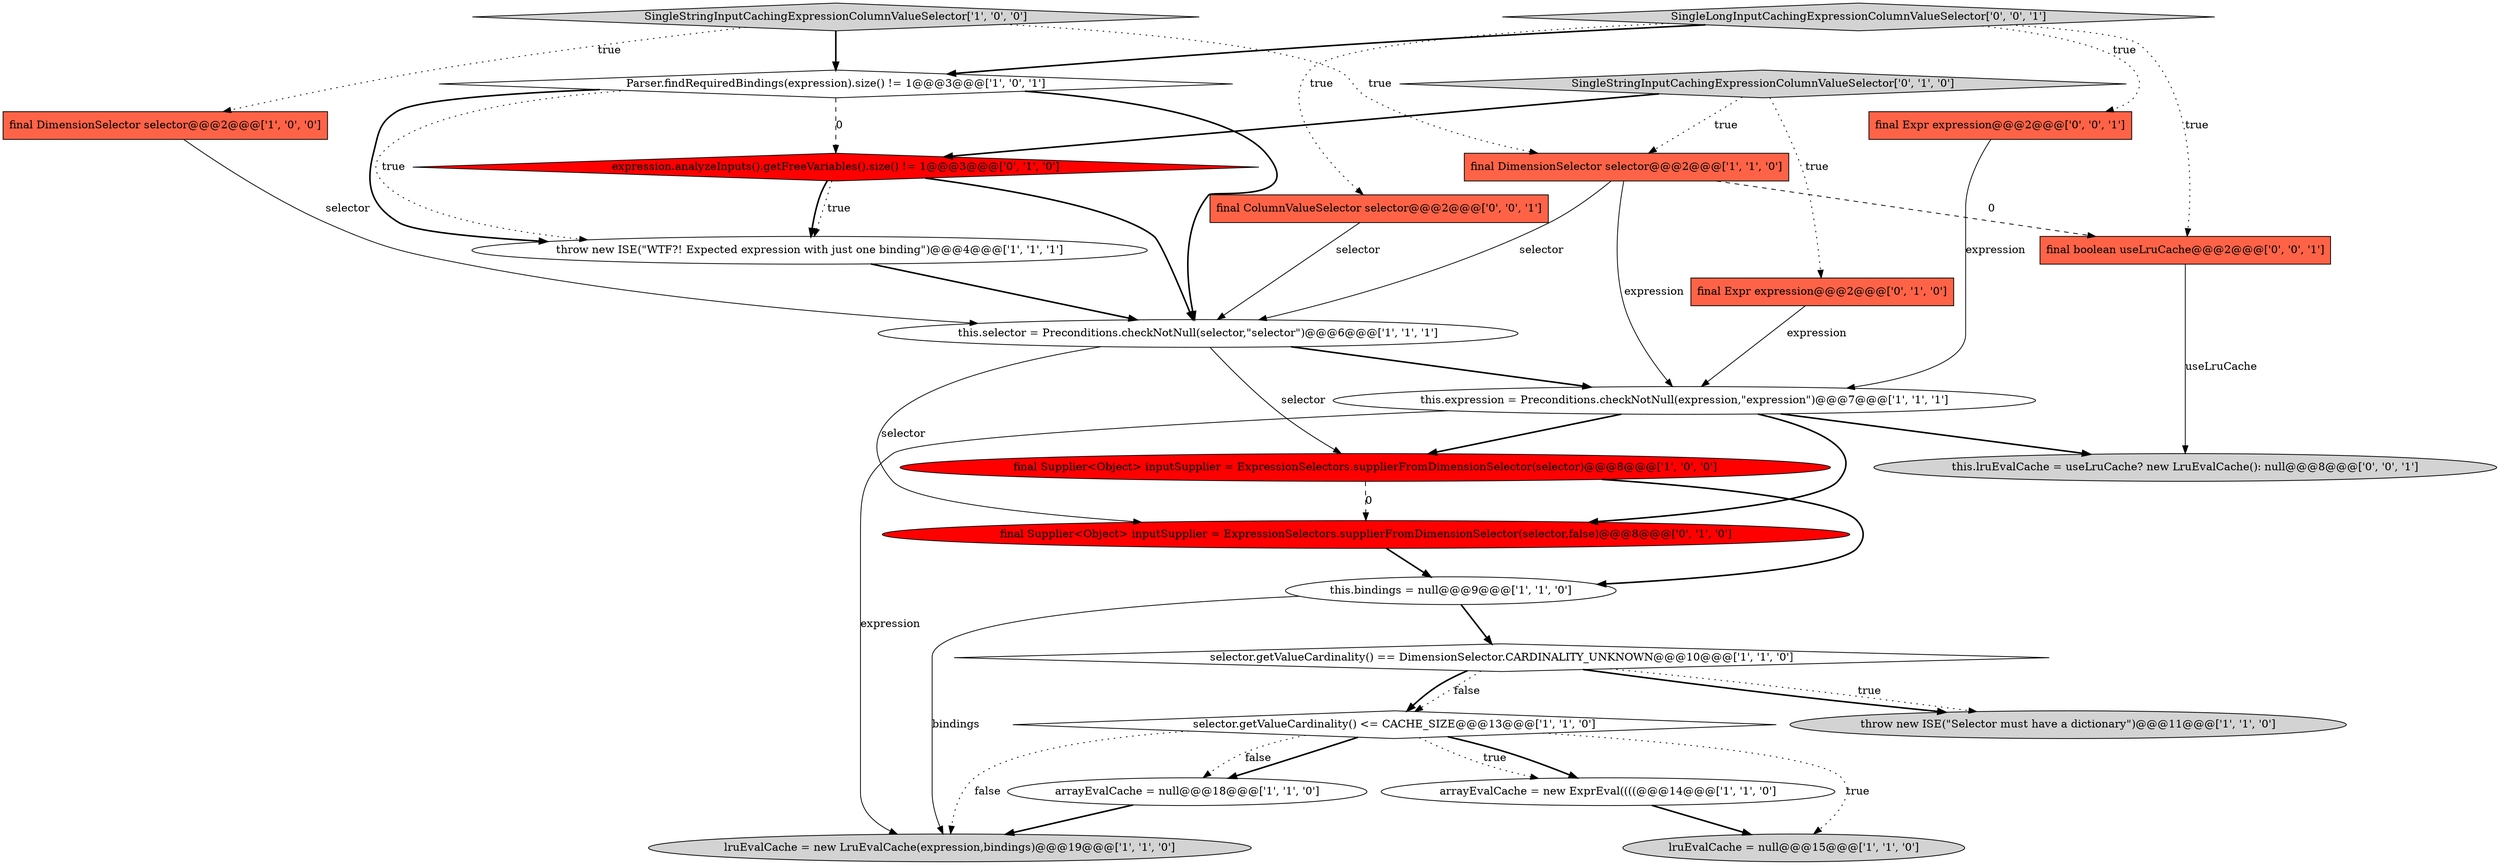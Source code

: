digraph {
23 [style = filled, label = "final Expr expression@@@2@@@['0', '0', '1']", fillcolor = tomato, shape = box image = "AAA0AAABBB3BBB"];
12 [style = filled, label = "this.expression = Preconditions.checkNotNull(expression,\"expression\")@@@7@@@['1', '1', '1']", fillcolor = white, shape = ellipse image = "AAA0AAABBB1BBB"];
21 [style = filled, label = "this.lruEvalCache = useLruCache? new LruEvalCache(): null@@@8@@@['0', '0', '1']", fillcolor = lightgray, shape = ellipse image = "AAA0AAABBB3BBB"];
13 [style = filled, label = "this.bindings = null@@@9@@@['1', '1', '0']", fillcolor = white, shape = ellipse image = "AAA0AAABBB1BBB"];
24 [style = filled, label = "final boolean useLruCache@@@2@@@['0', '0', '1']", fillcolor = tomato, shape = box image = "AAA0AAABBB3BBB"];
11 [style = filled, label = "lruEvalCache = new LruEvalCache(expression,bindings)@@@19@@@['1', '1', '0']", fillcolor = lightgray, shape = ellipse image = "AAA0AAABBB1BBB"];
9 [style = filled, label = "Parser.findRequiredBindings(expression).size() != 1@@@3@@@['1', '0', '1']", fillcolor = white, shape = diamond image = "AAA0AAABBB1BBB"];
15 [style = filled, label = "final DimensionSelector selector@@@2@@@['1', '1', '0']", fillcolor = tomato, shape = box image = "AAA0AAABBB1BBB"];
1 [style = filled, label = "throw new ISE(\"WTF?! Expected expression with just one binding\")@@@4@@@['1', '1', '1']", fillcolor = white, shape = ellipse image = "AAA0AAABBB1BBB"];
18 [style = filled, label = "SingleStringInputCachingExpressionColumnValueSelector['0', '1', '0']", fillcolor = lightgray, shape = diamond image = "AAA0AAABBB2BBB"];
20 [style = filled, label = "final ColumnValueSelector selector@@@2@@@['0', '0', '1']", fillcolor = tomato, shape = box image = "AAA0AAABBB3BBB"];
0 [style = filled, label = "final DimensionSelector selector@@@2@@@['1', '0', '0']", fillcolor = tomato, shape = box image = "AAA0AAABBB1BBB"];
16 [style = filled, label = "final Expr expression@@@2@@@['0', '1', '0']", fillcolor = tomato, shape = box image = "AAA0AAABBB2BBB"];
7 [style = filled, label = "selector.getValueCardinality() <= CACHE_SIZE@@@13@@@['1', '1', '0']", fillcolor = white, shape = diamond image = "AAA0AAABBB1BBB"];
22 [style = filled, label = "SingleLongInputCachingExpressionColumnValueSelector['0', '0', '1']", fillcolor = lightgray, shape = diamond image = "AAA0AAABBB3BBB"];
14 [style = filled, label = "final Supplier<Object> inputSupplier = ExpressionSelectors.supplierFromDimensionSelector(selector)@@@8@@@['1', '0', '0']", fillcolor = red, shape = ellipse image = "AAA1AAABBB1BBB"];
8 [style = filled, label = "arrayEvalCache = null@@@18@@@['1', '1', '0']", fillcolor = white, shape = ellipse image = "AAA0AAABBB1BBB"];
5 [style = filled, label = "throw new ISE(\"Selector must have a dictionary\")@@@11@@@['1', '1', '0']", fillcolor = lightgray, shape = ellipse image = "AAA0AAABBB1BBB"];
2 [style = filled, label = "arrayEvalCache = new ExprEval((((@@@14@@@['1', '1', '0']", fillcolor = white, shape = ellipse image = "AAA0AAABBB1BBB"];
10 [style = filled, label = "this.selector = Preconditions.checkNotNull(selector,\"selector\")@@@6@@@['1', '1', '1']", fillcolor = white, shape = ellipse image = "AAA0AAABBB1BBB"];
17 [style = filled, label = "expression.analyzeInputs().getFreeVariables().size() != 1@@@3@@@['0', '1', '0']", fillcolor = red, shape = diamond image = "AAA1AAABBB2BBB"];
6 [style = filled, label = "selector.getValueCardinality() == DimensionSelector.CARDINALITY_UNKNOWN@@@10@@@['1', '1', '0']", fillcolor = white, shape = diamond image = "AAA0AAABBB1BBB"];
19 [style = filled, label = "final Supplier<Object> inputSupplier = ExpressionSelectors.supplierFromDimensionSelector(selector,false)@@@8@@@['0', '1', '0']", fillcolor = red, shape = ellipse image = "AAA1AAABBB2BBB"];
4 [style = filled, label = "SingleStringInputCachingExpressionColumnValueSelector['1', '0', '0']", fillcolor = lightgray, shape = diamond image = "AAA0AAABBB1BBB"];
3 [style = filled, label = "lruEvalCache = null@@@15@@@['1', '1', '0']", fillcolor = lightgray, shape = ellipse image = "AAA0AAABBB1BBB"];
4->9 [style = bold, label=""];
7->2 [style = dotted, label="true"];
17->10 [style = bold, label=""];
22->23 [style = dotted, label="true"];
17->1 [style = bold, label=""];
18->16 [style = dotted, label="true"];
16->12 [style = solid, label="expression"];
12->21 [style = bold, label=""];
17->1 [style = dotted, label="true"];
2->3 [style = bold, label=""];
4->0 [style = dotted, label="true"];
22->9 [style = bold, label=""];
23->12 [style = solid, label="expression"];
15->24 [style = dashed, label="0"];
18->15 [style = dotted, label="true"];
18->17 [style = bold, label=""];
10->14 [style = solid, label="selector"];
7->11 [style = dotted, label="false"];
6->7 [style = dotted, label="false"];
4->15 [style = dotted, label="true"];
22->24 [style = dotted, label="true"];
9->10 [style = bold, label=""];
24->21 [style = solid, label="useLruCache"];
7->8 [style = bold, label=""];
10->19 [style = solid, label="selector"];
15->12 [style = solid, label="expression"];
6->5 [style = bold, label=""];
13->11 [style = solid, label="bindings"];
22->20 [style = dotted, label="true"];
19->13 [style = bold, label=""];
15->10 [style = solid, label="selector"];
7->3 [style = dotted, label="true"];
12->11 [style = solid, label="expression"];
10->12 [style = bold, label=""];
7->2 [style = bold, label=""];
7->8 [style = dotted, label="false"];
9->17 [style = dashed, label="0"];
12->14 [style = bold, label=""];
9->1 [style = dotted, label="true"];
20->10 [style = solid, label="selector"];
14->19 [style = dashed, label="0"];
14->13 [style = bold, label=""];
13->6 [style = bold, label=""];
0->10 [style = solid, label="selector"];
9->1 [style = bold, label=""];
6->7 [style = bold, label=""];
1->10 [style = bold, label=""];
8->11 [style = bold, label=""];
12->19 [style = bold, label=""];
6->5 [style = dotted, label="true"];
}
